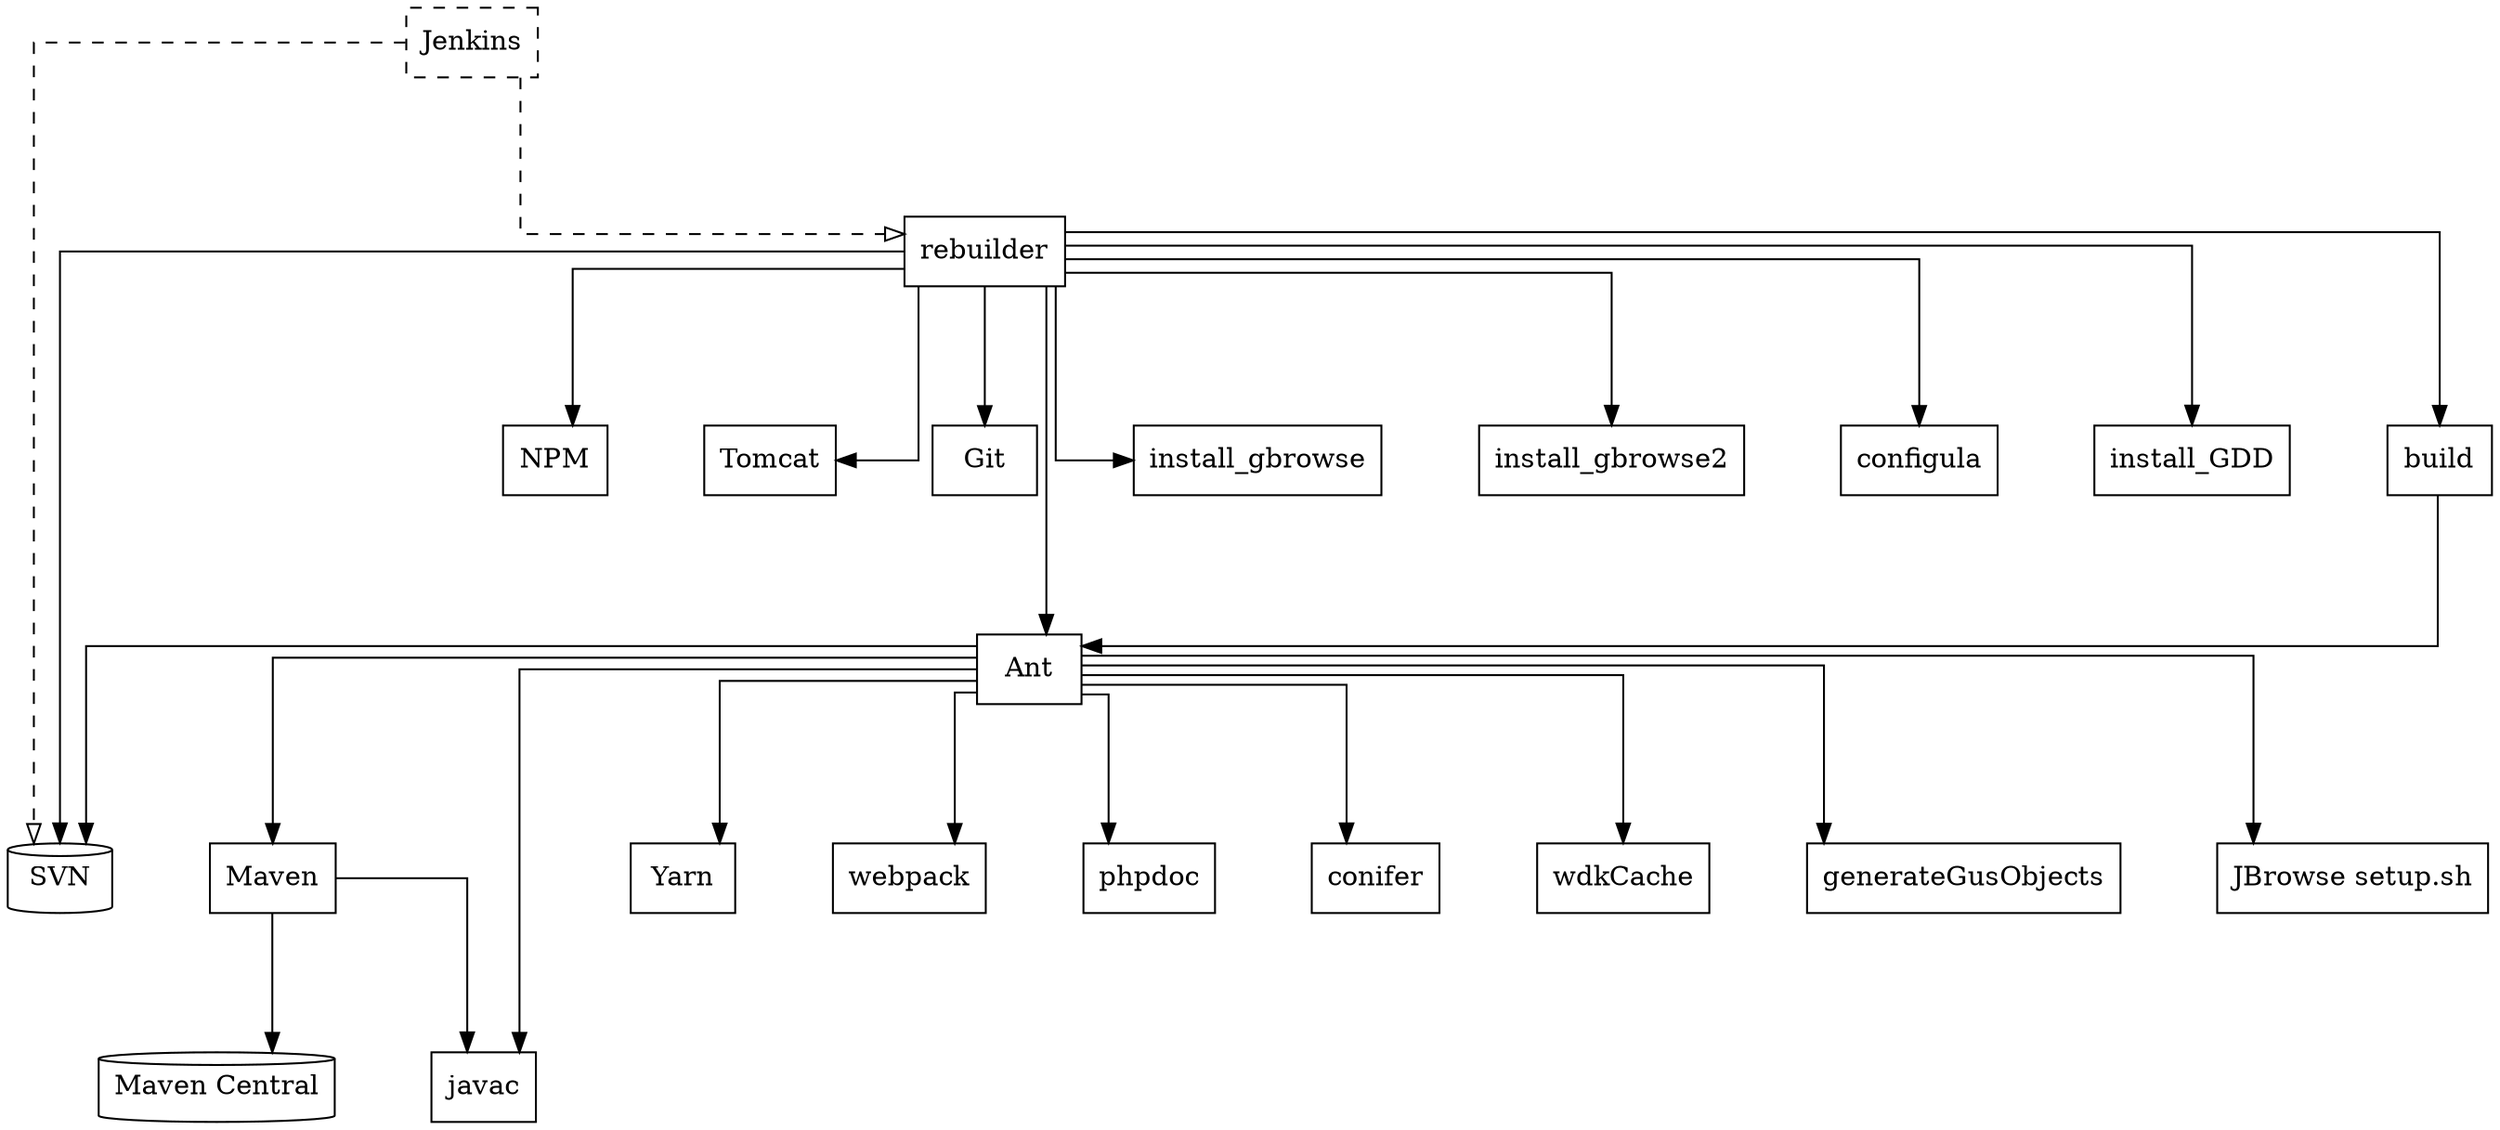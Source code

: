 digraph {
  node[shape=rect]
  splines=ortho
  ranksep=1
  nodesep=0.7

  //
  // Components
  //

  // Systems
  jenkins[label=Jenkins,style=dashed]
  mCentral[label="Maven Central",shape=cylinder]
  svn[label=SVN,shape=cylinder]

  // Tools
  maven[label="Maven"]
  ant[label=Ant]
  javac[label=javac]
  yarn[label="Yarn"]
  npm[label=NPM]
  webpack
  phpdoc
  tCat[label=Tomcat]
  git[label=Git]

  // Scripts
  igb[label=install_gbrowse]
  igb2[label=install_gbrowse2]
  conf[label=configula]
  reb[label=rebuilder]
  conifer[label=conifer]
  wdkCache
  ggo[label=generateGusObjects]
  jbsh[label="JBrowse setup.sh"]
  igdd[label=install_GDD]
  build
  
  //
  // Layout
  //

  // Grid
  {
    // C000
    // H001
    // H002
    // H003
    // H004
    // H005
    // H006
    // H007
    // H008

    // V001
    // V002
    // V003
    // V004
    // V005
    // { rank=same C000->H001->H002->H003->H004->H005->H006->H007->H008 }
    // { C000->V001->V002->V003->V004->V005 }
  }

  // Order Fixing
  {
    // edge[style=invis]
    // H1->H2->R
    // H1->V->D
    // H2->M
    // J->Y
  }

  //
  // Connections
  //

  // Jenkins
  jenkins->svn[style=dashed,arrowhead=empty]
  jenkins->reb[style=dashed,arrowhead=empty]


  // Rebuilder
  reb->git
  reb->tCat
  reb->svn
  reb->npm
  reb->ant
  reb->conf
  reb->igb
  reb->igb2
  reb->igdd
  reb->build


  // build / bld / build.pl
  build->ant


  // Ant
  ant->svn
  ant->maven
  ant->yarn
  ant->ggo
  ant->javac
  ant->conifer
  ant->wdkCache
  ant->webpack
  ant->phpdoc
  ant->jbsh

  // Maven
  maven->mCentral
  maven->javac

  // Yarn
}